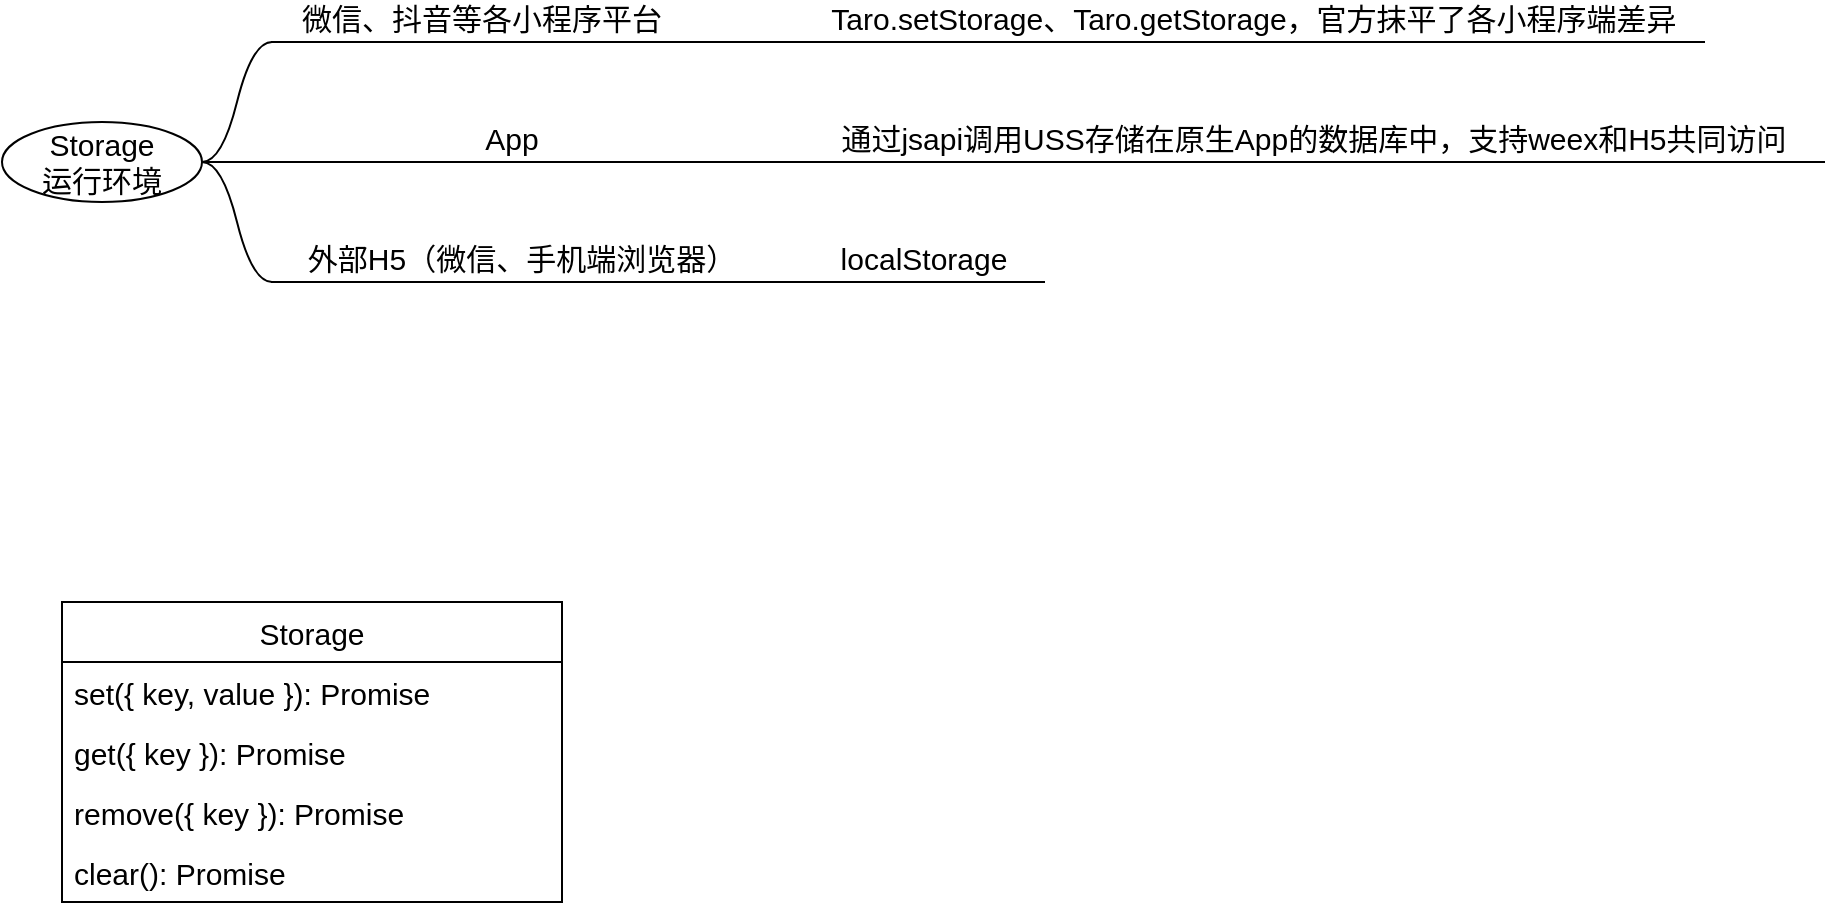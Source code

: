<mxfile version="16.4.5" type="github">
  <diagram id="C5RBs43oDa-KdzZeNtuy" name="Page-1">
    <mxGraphModel dx="1550" dy="835" grid="1" gridSize="10" guides="1" tooltips="1" connect="1" arrows="1" fold="1" page="1" pageScale="1" pageWidth="827" pageHeight="1169" math="0" shadow="0">
      <root>
        <mxCell id="WIyWlLk6GJQsqaUBKTNV-0" />
        <mxCell id="WIyWlLk6GJQsqaUBKTNV-1" parent="WIyWlLk6GJQsqaUBKTNV-0" />
        <mxCell id="nQVj50z2Bvgcwz3XXlZ--23" value="Storage&lt;br&gt;运行环境" style="ellipse;whiteSpace=wrap;html=1;align=center;newEdgeStyle={&quot;edgeStyle&quot;:&quot;entityRelationEdgeStyle&quot;,&quot;startArrow&quot;:&quot;none&quot;,&quot;endArrow&quot;:&quot;none&quot;,&quot;segment&quot;:10,&quot;curved&quot;:1};treeFolding=1;treeMoving=1;fontSize=15;" parent="WIyWlLk6GJQsqaUBKTNV-1" vertex="1">
          <mxGeometry x="30" y="150" width="100" height="40" as="geometry" />
        </mxCell>
        <mxCell id="nQVj50z2Bvgcwz3XXlZ--25" value="微信、抖音等各小程序平台" style="whiteSpace=wrap;html=1;shape=partialRectangle;top=0;left=0;bottom=1;right=0;points=[[0,1],[1,1]];fillColor=none;align=center;verticalAlign=bottom;routingCenterY=0.5;snapToPoint=1;recursiveResize=0;autosize=1;treeFolding=1;treeMoving=1;newEdgeStyle={&quot;edgeStyle&quot;:&quot;entityRelationEdgeStyle&quot;,&quot;startArrow&quot;:&quot;none&quot;,&quot;endArrow&quot;:&quot;none&quot;,&quot;segment&quot;:10,&quot;curved&quot;:1};fontSize=15;" parent="WIyWlLk6GJQsqaUBKTNV-1" vertex="1">
          <mxGeometry x="165" y="90" width="210" height="20" as="geometry" />
        </mxCell>
        <mxCell id="nQVj50z2Bvgcwz3XXlZ--26" value="" style="edgeStyle=entityRelationEdgeStyle;startArrow=none;endArrow=none;segment=10;curved=1;rounded=0;fontSize=15;" parent="WIyWlLk6GJQsqaUBKTNV-1" target="nQVj50z2Bvgcwz3XXlZ--25" edge="1">
          <mxGeometry relative="1" as="geometry">
            <mxPoint x="130" y="170" as="sourcePoint" />
          </mxGeometry>
        </mxCell>
        <mxCell id="nQVj50z2Bvgcwz3XXlZ--27" value="App" style="whiteSpace=wrap;html=1;shape=partialRectangle;top=0;left=0;bottom=1;right=0;points=[[0,1],[1,1]];fillColor=none;align=center;verticalAlign=bottom;routingCenterY=0.5;snapToPoint=1;recursiveResize=0;autosize=1;treeFolding=1;treeMoving=1;newEdgeStyle={&quot;edgeStyle&quot;:&quot;entityRelationEdgeStyle&quot;,&quot;startArrow&quot;:&quot;none&quot;,&quot;endArrow&quot;:&quot;none&quot;,&quot;segment&quot;:10,&quot;curved&quot;:1};fontSize=15;" parent="WIyWlLk6GJQsqaUBKTNV-1" vertex="1">
          <mxGeometry x="255" y="150" width="60" height="20" as="geometry" />
        </mxCell>
        <mxCell id="nQVj50z2Bvgcwz3XXlZ--28" value="" style="edgeStyle=entityRelationEdgeStyle;startArrow=none;endArrow=none;segment=10;curved=1;rounded=0;fontSize=15;exitX=1;exitY=0.5;exitDx=0;exitDy=0;" parent="WIyWlLk6GJQsqaUBKTNV-1" source="nQVj50z2Bvgcwz3XXlZ--23" target="nQVj50z2Bvgcwz3XXlZ--27" edge="1">
          <mxGeometry relative="1" as="geometry">
            <mxPoint x="130" y="215" as="sourcePoint" />
          </mxGeometry>
        </mxCell>
        <mxCell id="nQVj50z2Bvgcwz3XXlZ--29" value="外部H5（微信、手机端浏览器）" style="whiteSpace=wrap;html=1;shape=partialRectangle;top=0;left=0;bottom=1;right=0;points=[[0,1],[1,1]];fillColor=none;align=center;verticalAlign=bottom;routingCenterY=0.5;snapToPoint=1;recursiveResize=0;autosize=1;treeFolding=1;treeMoving=1;newEdgeStyle={&quot;edgeStyle&quot;:&quot;entityRelationEdgeStyle&quot;,&quot;startArrow&quot;:&quot;none&quot;,&quot;endArrow&quot;:&quot;none&quot;,&quot;segment&quot;:10,&quot;curved&quot;:1};fontSize=15;" parent="WIyWlLk6GJQsqaUBKTNV-1" vertex="1">
          <mxGeometry x="165" y="210" width="250" height="20" as="geometry" />
        </mxCell>
        <mxCell id="nQVj50z2Bvgcwz3XXlZ--30" value="" style="edgeStyle=entityRelationEdgeStyle;startArrow=none;endArrow=none;segment=10;curved=1;rounded=0;fontSize=15;exitX=1;exitY=0.5;exitDx=0;exitDy=0;" parent="WIyWlLk6GJQsqaUBKTNV-1" source="nQVj50z2Bvgcwz3XXlZ--23" target="nQVj50z2Bvgcwz3XXlZ--29" edge="1">
          <mxGeometry relative="1" as="geometry">
            <mxPoint x="170" y="250" as="sourcePoint" />
          </mxGeometry>
        </mxCell>
        <mxCell id="nQVj50z2Bvgcwz3XXlZ--31" value="Taro.setStorage、Taro.getStorage，官方抹平了各小程序端差异" style="whiteSpace=wrap;html=1;shape=partialRectangle;top=0;left=0;bottom=1;right=0;points=[[0,1],[1,1]];fillColor=none;align=center;verticalAlign=bottom;routingCenterY=0.5;snapToPoint=1;recursiveResize=0;autosize=1;treeFolding=1;treeMoving=1;newEdgeStyle={&quot;edgeStyle&quot;:&quot;entityRelationEdgeStyle&quot;,&quot;startArrow&quot;:&quot;none&quot;,&quot;endArrow&quot;:&quot;none&quot;,&quot;segment&quot;:10,&quot;curved&quot;:1};fontSize=15;" parent="WIyWlLk6GJQsqaUBKTNV-1" vertex="1" collapsed="1">
          <mxGeometry x="431" y="90" width="450" height="20" as="geometry" />
        </mxCell>
        <mxCell id="nQVj50z2Bvgcwz3XXlZ--32" value="" style="edgeStyle=entityRelationEdgeStyle;startArrow=none;endArrow=none;segment=10;curved=1;rounded=0;fontSize=15;exitX=1;exitY=1;exitDx=0;exitDy=0;" parent="WIyWlLk6GJQsqaUBKTNV-1" source="nQVj50z2Bvgcwz3XXlZ--25" target="nQVj50z2Bvgcwz3XXlZ--31" edge="1">
          <mxGeometry relative="1" as="geometry">
            <mxPoint x="400" y="110" as="sourcePoint" />
          </mxGeometry>
        </mxCell>
        <mxCell id="nQVj50z2Bvgcwz3XXlZ--33" value="通过jsapi调用USS存储在原生App的数据库中，支持weex和H5共同访问" style="whiteSpace=wrap;html=1;shape=partialRectangle;top=0;left=0;bottom=1;right=0;points=[[0,1],[1,1]];fillColor=none;align=center;verticalAlign=bottom;routingCenterY=0.5;snapToPoint=1;recursiveResize=0;autosize=1;treeFolding=1;treeMoving=1;newEdgeStyle={&quot;edgeStyle&quot;:&quot;entityRelationEdgeStyle&quot;,&quot;startArrow&quot;:&quot;none&quot;,&quot;endArrow&quot;:&quot;none&quot;,&quot;segment&quot;:10,&quot;curved&quot;:1};fontSize=15;" parent="WIyWlLk6GJQsqaUBKTNV-1" vertex="1">
          <mxGeometry x="431" y="150" width="510" height="20" as="geometry" />
        </mxCell>
        <mxCell id="nQVj50z2Bvgcwz3XXlZ--34" value="" style="edgeStyle=entityRelationEdgeStyle;startArrow=none;endArrow=none;segment=10;curved=1;rounded=0;fontSize=15;exitX=1;exitY=1;exitDx=0;exitDy=0;" parent="WIyWlLk6GJQsqaUBKTNV-1" source="nQVj50z2Bvgcwz3XXlZ--27" target="nQVj50z2Bvgcwz3XXlZ--33" edge="1">
          <mxGeometry relative="1" as="geometry">
            <mxPoint x="460" y="190" as="sourcePoint" />
          </mxGeometry>
        </mxCell>
        <mxCell id="nQVj50z2Bvgcwz3XXlZ--38" value="localStorage" style="whiteSpace=wrap;html=1;shape=partialRectangle;top=0;left=0;bottom=1;right=0;points=[[0,1],[1,1]];fillColor=none;align=center;verticalAlign=bottom;routingCenterY=0.5;snapToPoint=1;recursiveResize=0;autosize=1;treeFolding=1;treeMoving=1;newEdgeStyle={&quot;edgeStyle&quot;:&quot;entityRelationEdgeStyle&quot;,&quot;startArrow&quot;:&quot;none&quot;,&quot;endArrow&quot;:&quot;none&quot;,&quot;segment&quot;:10,&quot;curved&quot;:1};fontSize=15;" parent="WIyWlLk6GJQsqaUBKTNV-1" vertex="1">
          <mxGeometry x="431" y="210" width="120" height="20" as="geometry" />
        </mxCell>
        <mxCell id="nQVj50z2Bvgcwz3XXlZ--39" value="" style="edgeStyle=entityRelationEdgeStyle;startArrow=none;endArrow=none;segment=10;curved=1;rounded=0;fontSize=15;exitX=1;exitY=1;exitDx=0;exitDy=0;" parent="WIyWlLk6GJQsqaUBKTNV-1" source="nQVj50z2Bvgcwz3XXlZ--29" target="nQVj50z2Bvgcwz3XXlZ--38" edge="1">
          <mxGeometry relative="1" as="geometry">
            <mxPoint x="540" y="230" as="sourcePoint" />
          </mxGeometry>
        </mxCell>
        <mxCell id="nQVj50z2Bvgcwz3XXlZ--45" value="Storage" style="swimlane;fontStyle=0;childLayout=stackLayout;horizontal=1;startSize=30;horizontalStack=0;resizeParent=1;resizeParentMax=0;resizeLast=0;collapsible=1;marginBottom=0;fontSize=15;" parent="WIyWlLk6GJQsqaUBKTNV-1" vertex="1">
          <mxGeometry x="60" y="390" width="250" height="150" as="geometry" />
        </mxCell>
        <mxCell id="nQVj50z2Bvgcwz3XXlZ--46" value="set({ key, value }): Promise" style="text;strokeColor=none;fillColor=none;align=left;verticalAlign=middle;spacingLeft=4;spacingRight=4;overflow=hidden;points=[[0,0.5],[1,0.5]];portConstraint=eastwest;rotatable=0;fontSize=15;" parent="nQVj50z2Bvgcwz3XXlZ--45" vertex="1">
          <mxGeometry y="30" width="250" height="30" as="geometry" />
        </mxCell>
        <mxCell id="nQVj50z2Bvgcwz3XXlZ--47" value="get({ key }): Promise" style="text;strokeColor=none;fillColor=none;align=left;verticalAlign=middle;spacingLeft=4;spacingRight=4;overflow=hidden;points=[[0,0.5],[1,0.5]];portConstraint=eastwest;rotatable=0;fontSize=15;" parent="nQVj50z2Bvgcwz3XXlZ--45" vertex="1">
          <mxGeometry y="60" width="250" height="30" as="geometry" />
        </mxCell>
        <mxCell id="nQVj50z2Bvgcwz3XXlZ--48" value="remove({ key }): Promise" style="text;strokeColor=none;fillColor=none;align=left;verticalAlign=middle;spacingLeft=4;spacingRight=4;overflow=hidden;points=[[0,0.5],[1,0.5]];portConstraint=eastwest;rotatable=0;fontSize=15;" parent="nQVj50z2Bvgcwz3XXlZ--45" vertex="1">
          <mxGeometry y="90" width="250" height="30" as="geometry" />
        </mxCell>
        <mxCell id="nQVj50z2Bvgcwz3XXlZ--49" value="clear(): Promise" style="text;strokeColor=none;fillColor=none;align=left;verticalAlign=middle;spacingLeft=4;spacingRight=4;overflow=hidden;points=[[0,0.5],[1,0.5]];portConstraint=eastwest;rotatable=0;fontSize=15;" parent="nQVj50z2Bvgcwz3XXlZ--45" vertex="1">
          <mxGeometry y="120" width="250" height="30" as="geometry" />
        </mxCell>
      </root>
    </mxGraphModel>
  </diagram>
</mxfile>
